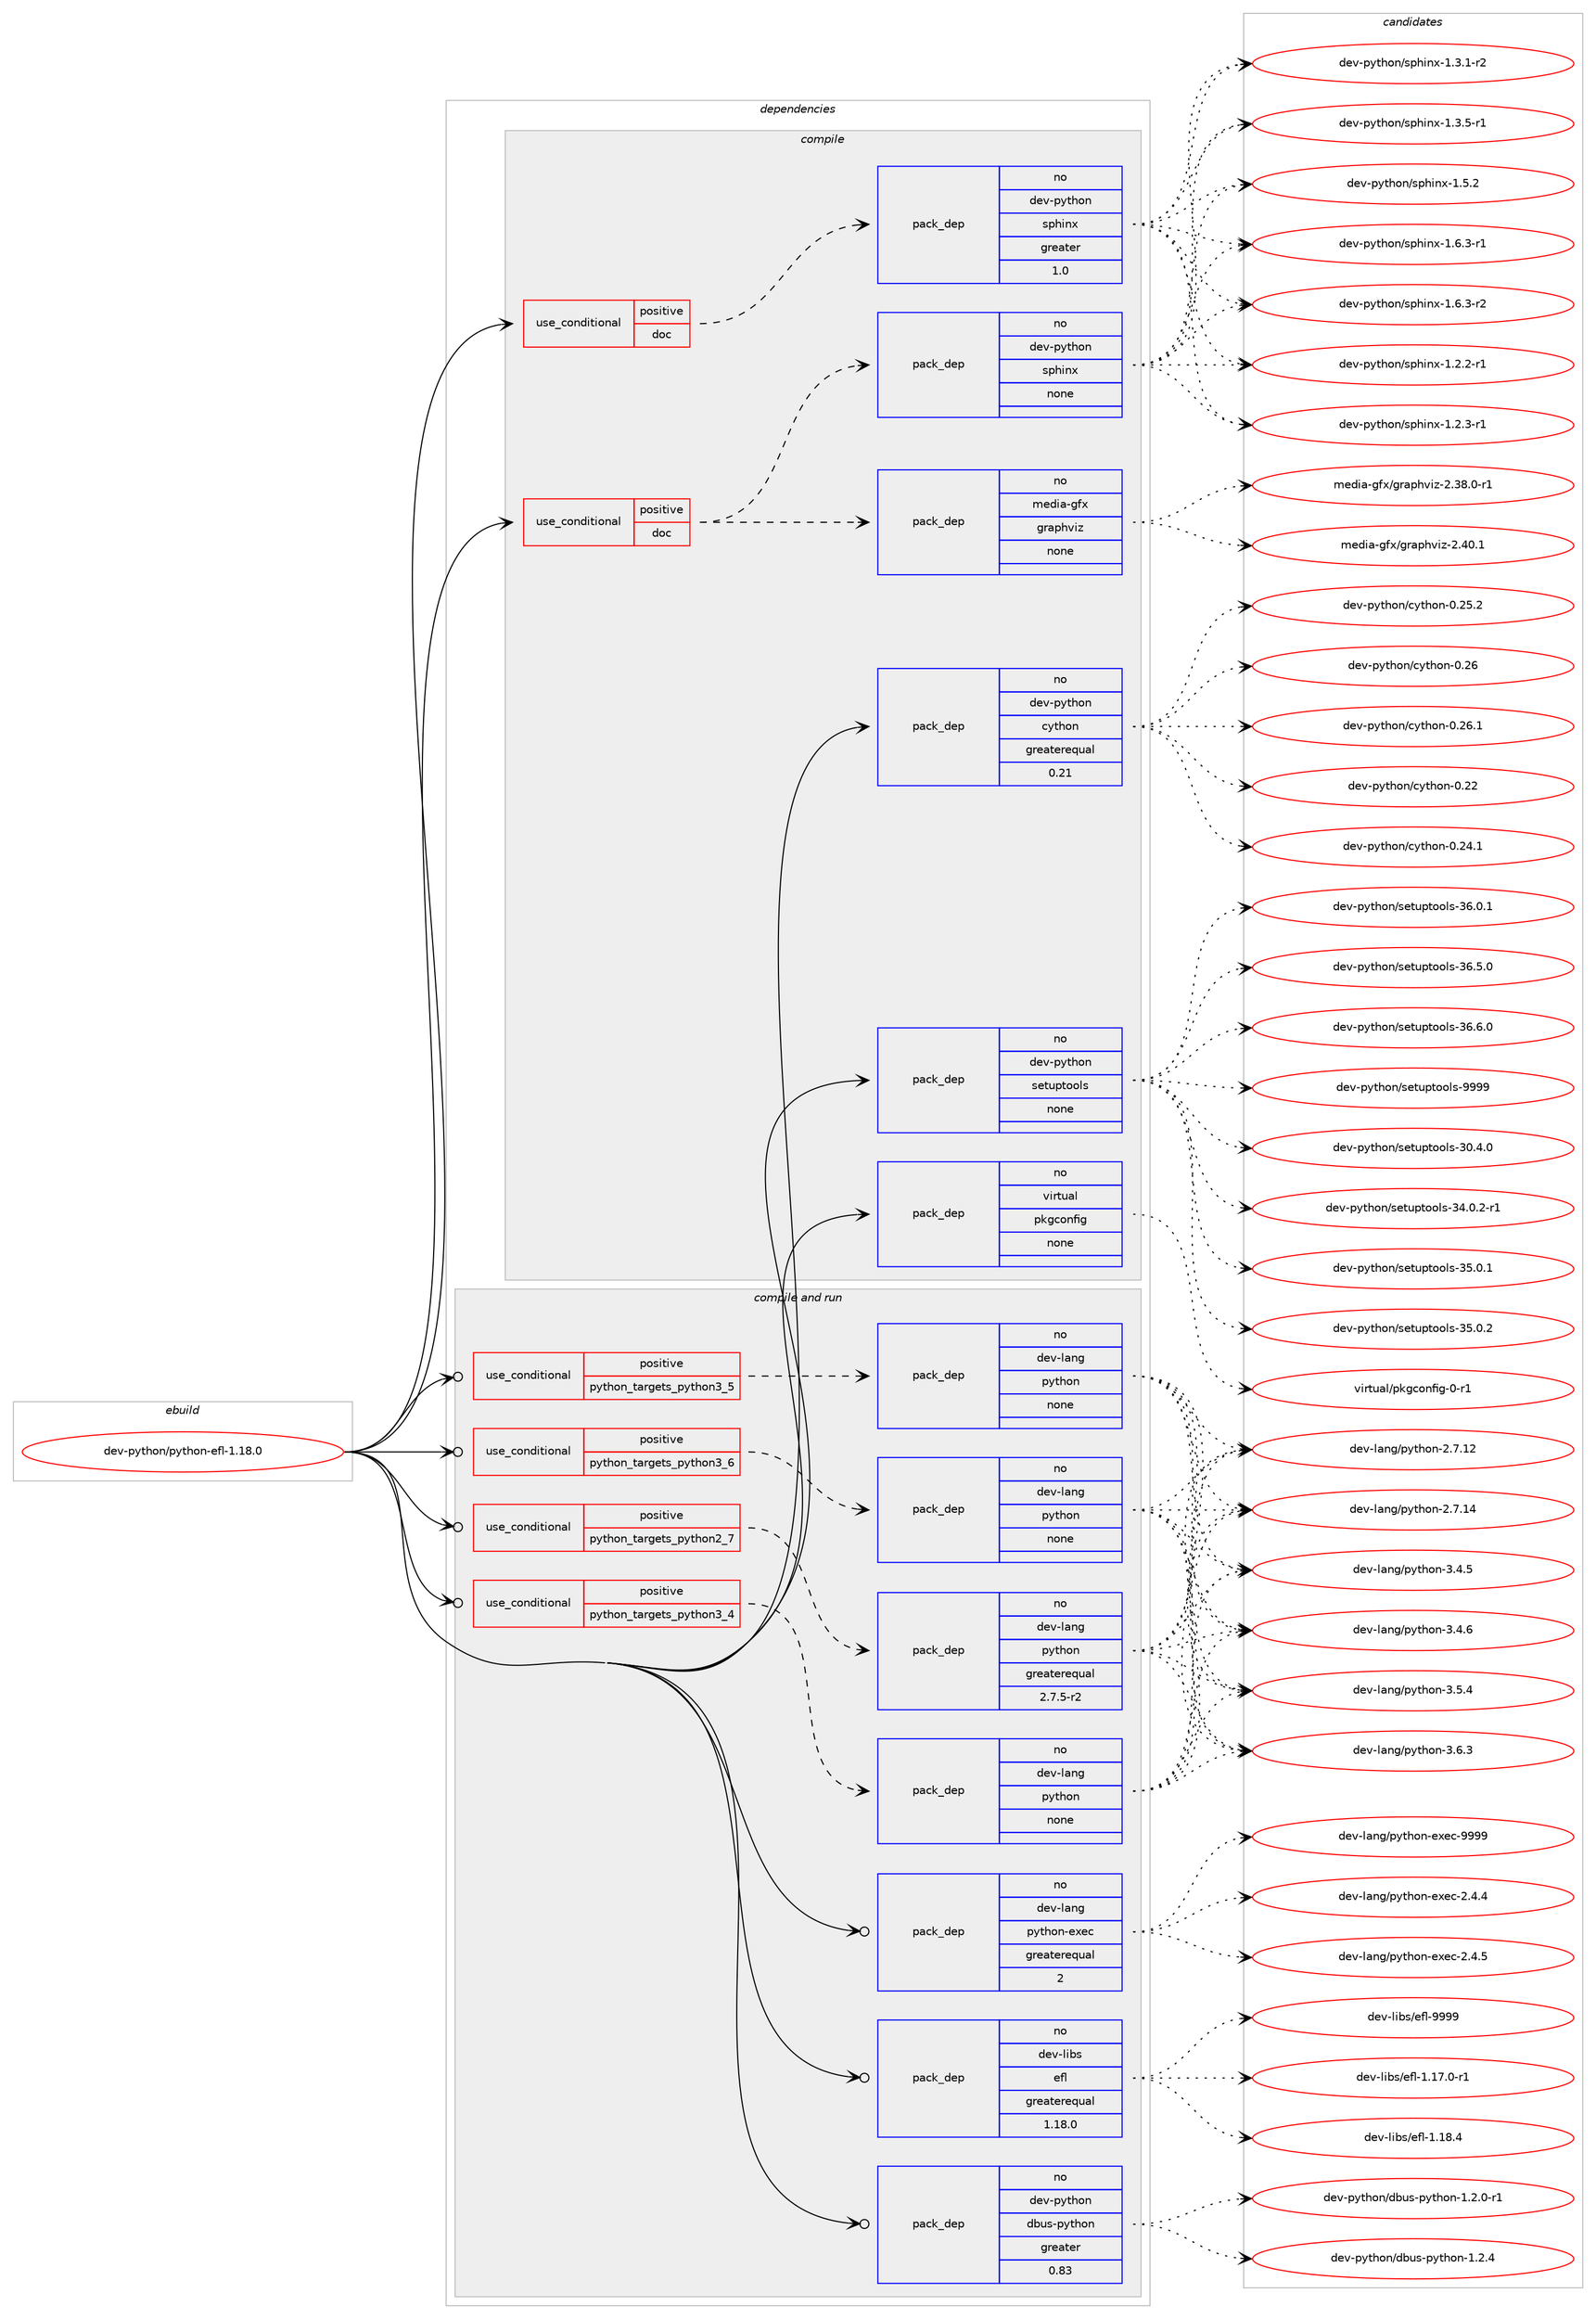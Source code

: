 digraph prolog {

# *************
# Graph options
# *************

newrank=true;
concentrate=true;
compound=true;
graph [rankdir=LR,fontname=Helvetica,fontsize=10,ranksep=1.5];#, ranksep=2.5, nodesep=0.2];
edge  [arrowhead=vee];
node  [fontname=Helvetica,fontsize=10];

# **********
# The ebuild
# **********

subgraph cluster_leftcol {
color=gray;
rank=same;
label=<<i>ebuild</i>>;
id [label="dev-python/python-efl-1.18.0", color=red, width=4, href="../dev-python/python-efl-1.18.0.svg"];
}

# ****************
# The dependencies
# ****************

subgraph cluster_midcol {
color=gray;
label=<<i>dependencies</i>>;
subgraph cluster_compile {
fillcolor="#eeeeee";
style=filled;
label=<<i>compile</i>>;
subgraph cond39972 {
dependency181281 [label=<<TABLE BORDER="0" CELLBORDER="1" CELLSPACING="0" CELLPADDING="4"><TR><TD ROWSPAN="3" CELLPADDING="10">use_conditional</TD></TR><TR><TD>positive</TD></TR><TR><TD>doc</TD></TR></TABLE>>, shape=none, color=red];
subgraph pack137361 {
dependency181282 [label=<<TABLE BORDER="0" CELLBORDER="1" CELLSPACING="0" CELLPADDING="4" WIDTH="220"><TR><TD ROWSPAN="6" CELLPADDING="30">pack_dep</TD></TR><TR><TD WIDTH="110">no</TD></TR><TR><TD>dev-python</TD></TR><TR><TD>sphinx</TD></TR><TR><TD>greater</TD></TR><TR><TD>1.0</TD></TR></TABLE>>, shape=none, color=blue];
}
dependency181281:e -> dependency181282:w [weight=20,style="dashed",arrowhead="vee"];
}
id:e -> dependency181281:w [weight=20,style="solid",arrowhead="vee"];
subgraph cond39973 {
dependency181283 [label=<<TABLE BORDER="0" CELLBORDER="1" CELLSPACING="0" CELLPADDING="4"><TR><TD ROWSPAN="3" CELLPADDING="10">use_conditional</TD></TR><TR><TD>positive</TD></TR><TR><TD>doc</TD></TR></TABLE>>, shape=none, color=red];
subgraph pack137362 {
dependency181284 [label=<<TABLE BORDER="0" CELLBORDER="1" CELLSPACING="0" CELLPADDING="4" WIDTH="220"><TR><TD ROWSPAN="6" CELLPADDING="30">pack_dep</TD></TR><TR><TD WIDTH="110">no</TD></TR><TR><TD>media-gfx</TD></TR><TR><TD>graphviz</TD></TR><TR><TD>none</TD></TR><TR><TD></TD></TR></TABLE>>, shape=none, color=blue];
}
dependency181283:e -> dependency181284:w [weight=20,style="dashed",arrowhead="vee"];
subgraph pack137363 {
dependency181285 [label=<<TABLE BORDER="0" CELLBORDER="1" CELLSPACING="0" CELLPADDING="4" WIDTH="220"><TR><TD ROWSPAN="6" CELLPADDING="30">pack_dep</TD></TR><TR><TD WIDTH="110">no</TD></TR><TR><TD>dev-python</TD></TR><TR><TD>sphinx</TD></TR><TR><TD>none</TD></TR><TR><TD></TD></TR></TABLE>>, shape=none, color=blue];
}
dependency181283:e -> dependency181285:w [weight=20,style="dashed",arrowhead="vee"];
}
id:e -> dependency181283:w [weight=20,style="solid",arrowhead="vee"];
subgraph pack137364 {
dependency181286 [label=<<TABLE BORDER="0" CELLBORDER="1" CELLSPACING="0" CELLPADDING="4" WIDTH="220"><TR><TD ROWSPAN="6" CELLPADDING="30">pack_dep</TD></TR><TR><TD WIDTH="110">no</TD></TR><TR><TD>dev-python</TD></TR><TR><TD>cython</TD></TR><TR><TD>greaterequal</TD></TR><TR><TD>0.21</TD></TR></TABLE>>, shape=none, color=blue];
}
id:e -> dependency181286:w [weight=20,style="solid",arrowhead="vee"];
subgraph pack137365 {
dependency181287 [label=<<TABLE BORDER="0" CELLBORDER="1" CELLSPACING="0" CELLPADDING="4" WIDTH="220"><TR><TD ROWSPAN="6" CELLPADDING="30">pack_dep</TD></TR><TR><TD WIDTH="110">no</TD></TR><TR><TD>dev-python</TD></TR><TR><TD>setuptools</TD></TR><TR><TD>none</TD></TR><TR><TD></TD></TR></TABLE>>, shape=none, color=blue];
}
id:e -> dependency181287:w [weight=20,style="solid",arrowhead="vee"];
subgraph pack137366 {
dependency181288 [label=<<TABLE BORDER="0" CELLBORDER="1" CELLSPACING="0" CELLPADDING="4" WIDTH="220"><TR><TD ROWSPAN="6" CELLPADDING="30">pack_dep</TD></TR><TR><TD WIDTH="110">no</TD></TR><TR><TD>virtual</TD></TR><TR><TD>pkgconfig</TD></TR><TR><TD>none</TD></TR><TR><TD></TD></TR></TABLE>>, shape=none, color=blue];
}
id:e -> dependency181288:w [weight=20,style="solid",arrowhead="vee"];
}
subgraph cluster_compileandrun {
fillcolor="#eeeeee";
style=filled;
label=<<i>compile and run</i>>;
subgraph cond39974 {
dependency181289 [label=<<TABLE BORDER="0" CELLBORDER="1" CELLSPACING="0" CELLPADDING="4"><TR><TD ROWSPAN="3" CELLPADDING="10">use_conditional</TD></TR><TR><TD>positive</TD></TR><TR><TD>python_targets_python2_7</TD></TR></TABLE>>, shape=none, color=red];
subgraph pack137367 {
dependency181290 [label=<<TABLE BORDER="0" CELLBORDER="1" CELLSPACING="0" CELLPADDING="4" WIDTH="220"><TR><TD ROWSPAN="6" CELLPADDING="30">pack_dep</TD></TR><TR><TD WIDTH="110">no</TD></TR><TR><TD>dev-lang</TD></TR><TR><TD>python</TD></TR><TR><TD>greaterequal</TD></TR><TR><TD>2.7.5-r2</TD></TR></TABLE>>, shape=none, color=blue];
}
dependency181289:e -> dependency181290:w [weight=20,style="dashed",arrowhead="vee"];
}
id:e -> dependency181289:w [weight=20,style="solid",arrowhead="odotvee"];
subgraph cond39975 {
dependency181291 [label=<<TABLE BORDER="0" CELLBORDER="1" CELLSPACING="0" CELLPADDING="4"><TR><TD ROWSPAN="3" CELLPADDING="10">use_conditional</TD></TR><TR><TD>positive</TD></TR><TR><TD>python_targets_python3_4</TD></TR></TABLE>>, shape=none, color=red];
subgraph pack137368 {
dependency181292 [label=<<TABLE BORDER="0" CELLBORDER="1" CELLSPACING="0" CELLPADDING="4" WIDTH="220"><TR><TD ROWSPAN="6" CELLPADDING="30">pack_dep</TD></TR><TR><TD WIDTH="110">no</TD></TR><TR><TD>dev-lang</TD></TR><TR><TD>python</TD></TR><TR><TD>none</TD></TR><TR><TD></TD></TR></TABLE>>, shape=none, color=blue];
}
dependency181291:e -> dependency181292:w [weight=20,style="dashed",arrowhead="vee"];
}
id:e -> dependency181291:w [weight=20,style="solid",arrowhead="odotvee"];
subgraph cond39976 {
dependency181293 [label=<<TABLE BORDER="0" CELLBORDER="1" CELLSPACING="0" CELLPADDING="4"><TR><TD ROWSPAN="3" CELLPADDING="10">use_conditional</TD></TR><TR><TD>positive</TD></TR><TR><TD>python_targets_python3_5</TD></TR></TABLE>>, shape=none, color=red];
subgraph pack137369 {
dependency181294 [label=<<TABLE BORDER="0" CELLBORDER="1" CELLSPACING="0" CELLPADDING="4" WIDTH="220"><TR><TD ROWSPAN="6" CELLPADDING="30">pack_dep</TD></TR><TR><TD WIDTH="110">no</TD></TR><TR><TD>dev-lang</TD></TR><TR><TD>python</TD></TR><TR><TD>none</TD></TR><TR><TD></TD></TR></TABLE>>, shape=none, color=blue];
}
dependency181293:e -> dependency181294:w [weight=20,style="dashed",arrowhead="vee"];
}
id:e -> dependency181293:w [weight=20,style="solid",arrowhead="odotvee"];
subgraph cond39977 {
dependency181295 [label=<<TABLE BORDER="0" CELLBORDER="1" CELLSPACING="0" CELLPADDING="4"><TR><TD ROWSPAN="3" CELLPADDING="10">use_conditional</TD></TR><TR><TD>positive</TD></TR><TR><TD>python_targets_python3_6</TD></TR></TABLE>>, shape=none, color=red];
subgraph pack137370 {
dependency181296 [label=<<TABLE BORDER="0" CELLBORDER="1" CELLSPACING="0" CELLPADDING="4" WIDTH="220"><TR><TD ROWSPAN="6" CELLPADDING="30">pack_dep</TD></TR><TR><TD WIDTH="110">no</TD></TR><TR><TD>dev-lang</TD></TR><TR><TD>python</TD></TR><TR><TD>none</TD></TR><TR><TD></TD></TR></TABLE>>, shape=none, color=blue];
}
dependency181295:e -> dependency181296:w [weight=20,style="dashed",arrowhead="vee"];
}
id:e -> dependency181295:w [weight=20,style="solid",arrowhead="odotvee"];
subgraph pack137371 {
dependency181297 [label=<<TABLE BORDER="0" CELLBORDER="1" CELLSPACING="0" CELLPADDING="4" WIDTH="220"><TR><TD ROWSPAN="6" CELLPADDING="30">pack_dep</TD></TR><TR><TD WIDTH="110">no</TD></TR><TR><TD>dev-lang</TD></TR><TR><TD>python-exec</TD></TR><TR><TD>greaterequal</TD></TR><TR><TD>2</TD></TR></TABLE>>, shape=none, color=blue];
}
id:e -> dependency181297:w [weight=20,style="solid",arrowhead="odotvee"];
subgraph pack137372 {
dependency181298 [label=<<TABLE BORDER="0" CELLBORDER="1" CELLSPACING="0" CELLPADDING="4" WIDTH="220"><TR><TD ROWSPAN="6" CELLPADDING="30">pack_dep</TD></TR><TR><TD WIDTH="110">no</TD></TR><TR><TD>dev-libs</TD></TR><TR><TD>efl</TD></TR><TR><TD>greaterequal</TD></TR><TR><TD>1.18.0</TD></TR></TABLE>>, shape=none, color=blue];
}
id:e -> dependency181298:w [weight=20,style="solid",arrowhead="odotvee"];
subgraph pack137373 {
dependency181299 [label=<<TABLE BORDER="0" CELLBORDER="1" CELLSPACING="0" CELLPADDING="4" WIDTH="220"><TR><TD ROWSPAN="6" CELLPADDING="30">pack_dep</TD></TR><TR><TD WIDTH="110">no</TD></TR><TR><TD>dev-python</TD></TR><TR><TD>dbus-python</TD></TR><TR><TD>greater</TD></TR><TR><TD>0.83</TD></TR></TABLE>>, shape=none, color=blue];
}
id:e -> dependency181299:w [weight=20,style="solid",arrowhead="odotvee"];
}
subgraph cluster_run {
fillcolor="#eeeeee";
style=filled;
label=<<i>run</i>>;
}
}

# **************
# The candidates
# **************

subgraph cluster_choices {
rank=same;
color=gray;
label=<<i>candidates</i>>;

subgraph choice137361 {
color=black;
nodesep=1;
choice10010111845112121116104111110471151121041051101204549465046504511449 [label="dev-python/sphinx-1.2.2-r1", color=red, width=4,href="../dev-python/sphinx-1.2.2-r1.svg"];
choice10010111845112121116104111110471151121041051101204549465046514511449 [label="dev-python/sphinx-1.2.3-r1", color=red, width=4,href="../dev-python/sphinx-1.2.3-r1.svg"];
choice10010111845112121116104111110471151121041051101204549465146494511450 [label="dev-python/sphinx-1.3.1-r2", color=red, width=4,href="../dev-python/sphinx-1.3.1-r2.svg"];
choice10010111845112121116104111110471151121041051101204549465146534511449 [label="dev-python/sphinx-1.3.5-r1", color=red, width=4,href="../dev-python/sphinx-1.3.5-r1.svg"];
choice1001011184511212111610411111047115112104105110120454946534650 [label="dev-python/sphinx-1.5.2", color=red, width=4,href="../dev-python/sphinx-1.5.2.svg"];
choice10010111845112121116104111110471151121041051101204549465446514511449 [label="dev-python/sphinx-1.6.3-r1", color=red, width=4,href="../dev-python/sphinx-1.6.3-r1.svg"];
choice10010111845112121116104111110471151121041051101204549465446514511450 [label="dev-python/sphinx-1.6.3-r2", color=red, width=4,href="../dev-python/sphinx-1.6.3-r2.svg"];
dependency181282:e -> choice10010111845112121116104111110471151121041051101204549465046504511449:w [style=dotted,weight="100"];
dependency181282:e -> choice10010111845112121116104111110471151121041051101204549465046514511449:w [style=dotted,weight="100"];
dependency181282:e -> choice10010111845112121116104111110471151121041051101204549465146494511450:w [style=dotted,weight="100"];
dependency181282:e -> choice10010111845112121116104111110471151121041051101204549465146534511449:w [style=dotted,weight="100"];
dependency181282:e -> choice1001011184511212111610411111047115112104105110120454946534650:w [style=dotted,weight="100"];
dependency181282:e -> choice10010111845112121116104111110471151121041051101204549465446514511449:w [style=dotted,weight="100"];
dependency181282:e -> choice10010111845112121116104111110471151121041051101204549465446514511450:w [style=dotted,weight="100"];
}
subgraph choice137362 {
color=black;
nodesep=1;
choice10910110010597451031021204710311497112104118105122455046515646484511449 [label="media-gfx/graphviz-2.38.0-r1", color=red, width=4,href="../media-gfx/graphviz-2.38.0-r1.svg"];
choice1091011001059745103102120471031149711210411810512245504652484649 [label="media-gfx/graphviz-2.40.1", color=red, width=4,href="../media-gfx/graphviz-2.40.1.svg"];
dependency181284:e -> choice10910110010597451031021204710311497112104118105122455046515646484511449:w [style=dotted,weight="100"];
dependency181284:e -> choice1091011001059745103102120471031149711210411810512245504652484649:w [style=dotted,weight="100"];
}
subgraph choice137363 {
color=black;
nodesep=1;
choice10010111845112121116104111110471151121041051101204549465046504511449 [label="dev-python/sphinx-1.2.2-r1", color=red, width=4,href="../dev-python/sphinx-1.2.2-r1.svg"];
choice10010111845112121116104111110471151121041051101204549465046514511449 [label="dev-python/sphinx-1.2.3-r1", color=red, width=4,href="../dev-python/sphinx-1.2.3-r1.svg"];
choice10010111845112121116104111110471151121041051101204549465146494511450 [label="dev-python/sphinx-1.3.1-r2", color=red, width=4,href="../dev-python/sphinx-1.3.1-r2.svg"];
choice10010111845112121116104111110471151121041051101204549465146534511449 [label="dev-python/sphinx-1.3.5-r1", color=red, width=4,href="../dev-python/sphinx-1.3.5-r1.svg"];
choice1001011184511212111610411111047115112104105110120454946534650 [label="dev-python/sphinx-1.5.2", color=red, width=4,href="../dev-python/sphinx-1.5.2.svg"];
choice10010111845112121116104111110471151121041051101204549465446514511449 [label="dev-python/sphinx-1.6.3-r1", color=red, width=4,href="../dev-python/sphinx-1.6.3-r1.svg"];
choice10010111845112121116104111110471151121041051101204549465446514511450 [label="dev-python/sphinx-1.6.3-r2", color=red, width=4,href="../dev-python/sphinx-1.6.3-r2.svg"];
dependency181285:e -> choice10010111845112121116104111110471151121041051101204549465046504511449:w [style=dotted,weight="100"];
dependency181285:e -> choice10010111845112121116104111110471151121041051101204549465046514511449:w [style=dotted,weight="100"];
dependency181285:e -> choice10010111845112121116104111110471151121041051101204549465146494511450:w [style=dotted,weight="100"];
dependency181285:e -> choice10010111845112121116104111110471151121041051101204549465146534511449:w [style=dotted,weight="100"];
dependency181285:e -> choice1001011184511212111610411111047115112104105110120454946534650:w [style=dotted,weight="100"];
dependency181285:e -> choice10010111845112121116104111110471151121041051101204549465446514511449:w [style=dotted,weight="100"];
dependency181285:e -> choice10010111845112121116104111110471151121041051101204549465446514511450:w [style=dotted,weight="100"];
}
subgraph choice137364 {
color=black;
nodesep=1;
choice1001011184511212111610411111047991211161041111104548465050 [label="dev-python/cython-0.22", color=red, width=4,href="../dev-python/cython-0.22.svg"];
choice10010111845112121116104111110479912111610411111045484650524649 [label="dev-python/cython-0.24.1", color=red, width=4,href="../dev-python/cython-0.24.1.svg"];
choice10010111845112121116104111110479912111610411111045484650534650 [label="dev-python/cython-0.25.2", color=red, width=4,href="../dev-python/cython-0.25.2.svg"];
choice1001011184511212111610411111047991211161041111104548465054 [label="dev-python/cython-0.26", color=red, width=4,href="../dev-python/cython-0.26.svg"];
choice10010111845112121116104111110479912111610411111045484650544649 [label="dev-python/cython-0.26.1", color=red, width=4,href="../dev-python/cython-0.26.1.svg"];
dependency181286:e -> choice1001011184511212111610411111047991211161041111104548465050:w [style=dotted,weight="100"];
dependency181286:e -> choice10010111845112121116104111110479912111610411111045484650524649:w [style=dotted,weight="100"];
dependency181286:e -> choice10010111845112121116104111110479912111610411111045484650534650:w [style=dotted,weight="100"];
dependency181286:e -> choice1001011184511212111610411111047991211161041111104548465054:w [style=dotted,weight="100"];
dependency181286:e -> choice10010111845112121116104111110479912111610411111045484650544649:w [style=dotted,weight="100"];
}
subgraph choice137365 {
color=black;
nodesep=1;
choice100101118451121211161041111104711510111611711211611111110811545514846524648 [label="dev-python/setuptools-30.4.0", color=red, width=4,href="../dev-python/setuptools-30.4.0.svg"];
choice1001011184511212111610411111047115101116117112116111111108115455152464846504511449 [label="dev-python/setuptools-34.0.2-r1", color=red, width=4,href="../dev-python/setuptools-34.0.2-r1.svg"];
choice100101118451121211161041111104711510111611711211611111110811545515346484649 [label="dev-python/setuptools-35.0.1", color=red, width=4,href="../dev-python/setuptools-35.0.1.svg"];
choice100101118451121211161041111104711510111611711211611111110811545515346484650 [label="dev-python/setuptools-35.0.2", color=red, width=4,href="../dev-python/setuptools-35.0.2.svg"];
choice100101118451121211161041111104711510111611711211611111110811545515446484649 [label="dev-python/setuptools-36.0.1", color=red, width=4,href="../dev-python/setuptools-36.0.1.svg"];
choice100101118451121211161041111104711510111611711211611111110811545515446534648 [label="dev-python/setuptools-36.5.0", color=red, width=4,href="../dev-python/setuptools-36.5.0.svg"];
choice100101118451121211161041111104711510111611711211611111110811545515446544648 [label="dev-python/setuptools-36.6.0", color=red, width=4,href="../dev-python/setuptools-36.6.0.svg"];
choice10010111845112121116104111110471151011161171121161111111081154557575757 [label="dev-python/setuptools-9999", color=red, width=4,href="../dev-python/setuptools-9999.svg"];
dependency181287:e -> choice100101118451121211161041111104711510111611711211611111110811545514846524648:w [style=dotted,weight="100"];
dependency181287:e -> choice1001011184511212111610411111047115101116117112116111111108115455152464846504511449:w [style=dotted,weight="100"];
dependency181287:e -> choice100101118451121211161041111104711510111611711211611111110811545515346484649:w [style=dotted,weight="100"];
dependency181287:e -> choice100101118451121211161041111104711510111611711211611111110811545515346484650:w [style=dotted,weight="100"];
dependency181287:e -> choice100101118451121211161041111104711510111611711211611111110811545515446484649:w [style=dotted,weight="100"];
dependency181287:e -> choice100101118451121211161041111104711510111611711211611111110811545515446534648:w [style=dotted,weight="100"];
dependency181287:e -> choice100101118451121211161041111104711510111611711211611111110811545515446544648:w [style=dotted,weight="100"];
dependency181287:e -> choice10010111845112121116104111110471151011161171121161111111081154557575757:w [style=dotted,weight="100"];
}
subgraph choice137366 {
color=black;
nodesep=1;
choice11810511411611797108471121071039911111010210510345484511449 [label="virtual/pkgconfig-0-r1", color=red, width=4,href="../virtual/pkgconfig-0-r1.svg"];
dependency181288:e -> choice11810511411611797108471121071039911111010210510345484511449:w [style=dotted,weight="100"];
}
subgraph choice137367 {
color=black;
nodesep=1;
choice10010111845108971101034711212111610411111045504655464950 [label="dev-lang/python-2.7.12", color=red, width=4,href="../dev-lang/python-2.7.12.svg"];
choice10010111845108971101034711212111610411111045504655464952 [label="dev-lang/python-2.7.14", color=red, width=4,href="../dev-lang/python-2.7.14.svg"];
choice100101118451089711010347112121116104111110455146524653 [label="dev-lang/python-3.4.5", color=red, width=4,href="../dev-lang/python-3.4.5.svg"];
choice100101118451089711010347112121116104111110455146524654 [label="dev-lang/python-3.4.6", color=red, width=4,href="../dev-lang/python-3.4.6.svg"];
choice100101118451089711010347112121116104111110455146534652 [label="dev-lang/python-3.5.4", color=red, width=4,href="../dev-lang/python-3.5.4.svg"];
choice100101118451089711010347112121116104111110455146544651 [label="dev-lang/python-3.6.3", color=red, width=4,href="../dev-lang/python-3.6.3.svg"];
dependency181290:e -> choice10010111845108971101034711212111610411111045504655464950:w [style=dotted,weight="100"];
dependency181290:e -> choice10010111845108971101034711212111610411111045504655464952:w [style=dotted,weight="100"];
dependency181290:e -> choice100101118451089711010347112121116104111110455146524653:w [style=dotted,weight="100"];
dependency181290:e -> choice100101118451089711010347112121116104111110455146524654:w [style=dotted,weight="100"];
dependency181290:e -> choice100101118451089711010347112121116104111110455146534652:w [style=dotted,weight="100"];
dependency181290:e -> choice100101118451089711010347112121116104111110455146544651:w [style=dotted,weight="100"];
}
subgraph choice137368 {
color=black;
nodesep=1;
choice10010111845108971101034711212111610411111045504655464950 [label="dev-lang/python-2.7.12", color=red, width=4,href="../dev-lang/python-2.7.12.svg"];
choice10010111845108971101034711212111610411111045504655464952 [label="dev-lang/python-2.7.14", color=red, width=4,href="../dev-lang/python-2.7.14.svg"];
choice100101118451089711010347112121116104111110455146524653 [label="dev-lang/python-3.4.5", color=red, width=4,href="../dev-lang/python-3.4.5.svg"];
choice100101118451089711010347112121116104111110455146524654 [label="dev-lang/python-3.4.6", color=red, width=4,href="../dev-lang/python-3.4.6.svg"];
choice100101118451089711010347112121116104111110455146534652 [label="dev-lang/python-3.5.4", color=red, width=4,href="../dev-lang/python-3.5.4.svg"];
choice100101118451089711010347112121116104111110455146544651 [label="dev-lang/python-3.6.3", color=red, width=4,href="../dev-lang/python-3.6.3.svg"];
dependency181292:e -> choice10010111845108971101034711212111610411111045504655464950:w [style=dotted,weight="100"];
dependency181292:e -> choice10010111845108971101034711212111610411111045504655464952:w [style=dotted,weight="100"];
dependency181292:e -> choice100101118451089711010347112121116104111110455146524653:w [style=dotted,weight="100"];
dependency181292:e -> choice100101118451089711010347112121116104111110455146524654:w [style=dotted,weight="100"];
dependency181292:e -> choice100101118451089711010347112121116104111110455146534652:w [style=dotted,weight="100"];
dependency181292:e -> choice100101118451089711010347112121116104111110455146544651:w [style=dotted,weight="100"];
}
subgraph choice137369 {
color=black;
nodesep=1;
choice10010111845108971101034711212111610411111045504655464950 [label="dev-lang/python-2.7.12", color=red, width=4,href="../dev-lang/python-2.7.12.svg"];
choice10010111845108971101034711212111610411111045504655464952 [label="dev-lang/python-2.7.14", color=red, width=4,href="../dev-lang/python-2.7.14.svg"];
choice100101118451089711010347112121116104111110455146524653 [label="dev-lang/python-3.4.5", color=red, width=4,href="../dev-lang/python-3.4.5.svg"];
choice100101118451089711010347112121116104111110455146524654 [label="dev-lang/python-3.4.6", color=red, width=4,href="../dev-lang/python-3.4.6.svg"];
choice100101118451089711010347112121116104111110455146534652 [label="dev-lang/python-3.5.4", color=red, width=4,href="../dev-lang/python-3.5.4.svg"];
choice100101118451089711010347112121116104111110455146544651 [label="dev-lang/python-3.6.3", color=red, width=4,href="../dev-lang/python-3.6.3.svg"];
dependency181294:e -> choice10010111845108971101034711212111610411111045504655464950:w [style=dotted,weight="100"];
dependency181294:e -> choice10010111845108971101034711212111610411111045504655464952:w [style=dotted,weight="100"];
dependency181294:e -> choice100101118451089711010347112121116104111110455146524653:w [style=dotted,weight="100"];
dependency181294:e -> choice100101118451089711010347112121116104111110455146524654:w [style=dotted,weight="100"];
dependency181294:e -> choice100101118451089711010347112121116104111110455146534652:w [style=dotted,weight="100"];
dependency181294:e -> choice100101118451089711010347112121116104111110455146544651:w [style=dotted,weight="100"];
}
subgraph choice137370 {
color=black;
nodesep=1;
choice10010111845108971101034711212111610411111045504655464950 [label="dev-lang/python-2.7.12", color=red, width=4,href="../dev-lang/python-2.7.12.svg"];
choice10010111845108971101034711212111610411111045504655464952 [label="dev-lang/python-2.7.14", color=red, width=4,href="../dev-lang/python-2.7.14.svg"];
choice100101118451089711010347112121116104111110455146524653 [label="dev-lang/python-3.4.5", color=red, width=4,href="../dev-lang/python-3.4.5.svg"];
choice100101118451089711010347112121116104111110455146524654 [label="dev-lang/python-3.4.6", color=red, width=4,href="../dev-lang/python-3.4.6.svg"];
choice100101118451089711010347112121116104111110455146534652 [label="dev-lang/python-3.5.4", color=red, width=4,href="../dev-lang/python-3.5.4.svg"];
choice100101118451089711010347112121116104111110455146544651 [label="dev-lang/python-3.6.3", color=red, width=4,href="../dev-lang/python-3.6.3.svg"];
dependency181296:e -> choice10010111845108971101034711212111610411111045504655464950:w [style=dotted,weight="100"];
dependency181296:e -> choice10010111845108971101034711212111610411111045504655464952:w [style=dotted,weight="100"];
dependency181296:e -> choice100101118451089711010347112121116104111110455146524653:w [style=dotted,weight="100"];
dependency181296:e -> choice100101118451089711010347112121116104111110455146524654:w [style=dotted,weight="100"];
dependency181296:e -> choice100101118451089711010347112121116104111110455146534652:w [style=dotted,weight="100"];
dependency181296:e -> choice100101118451089711010347112121116104111110455146544651:w [style=dotted,weight="100"];
}
subgraph choice137371 {
color=black;
nodesep=1;
choice1001011184510897110103471121211161041111104510112010199455046524652 [label="dev-lang/python-exec-2.4.4", color=red, width=4,href="../dev-lang/python-exec-2.4.4.svg"];
choice1001011184510897110103471121211161041111104510112010199455046524653 [label="dev-lang/python-exec-2.4.5", color=red, width=4,href="../dev-lang/python-exec-2.4.5.svg"];
choice10010111845108971101034711212111610411111045101120101994557575757 [label="dev-lang/python-exec-9999", color=red, width=4,href="../dev-lang/python-exec-9999.svg"];
dependency181297:e -> choice1001011184510897110103471121211161041111104510112010199455046524652:w [style=dotted,weight="100"];
dependency181297:e -> choice1001011184510897110103471121211161041111104510112010199455046524653:w [style=dotted,weight="100"];
dependency181297:e -> choice10010111845108971101034711212111610411111045101120101994557575757:w [style=dotted,weight="100"];
}
subgraph choice137372 {
color=black;
nodesep=1;
choice100101118451081059811547101102108454946495546484511449 [label="dev-libs/efl-1.17.0-r1", color=red, width=4,href="../dev-libs/efl-1.17.0-r1.svg"];
choice10010111845108105981154710110210845494649564652 [label="dev-libs/efl-1.18.4", color=red, width=4,href="../dev-libs/efl-1.18.4.svg"];
choice1001011184510810598115471011021084557575757 [label="dev-libs/efl-9999", color=red, width=4,href="../dev-libs/efl-9999.svg"];
dependency181298:e -> choice100101118451081059811547101102108454946495546484511449:w [style=dotted,weight="100"];
dependency181298:e -> choice10010111845108105981154710110210845494649564652:w [style=dotted,weight="100"];
dependency181298:e -> choice1001011184510810598115471011021084557575757:w [style=dotted,weight="100"];
}
subgraph choice137373 {
color=black;
nodesep=1;
choice100101118451121211161041111104710098117115451121211161041111104549465046484511449 [label="dev-python/dbus-python-1.2.0-r1", color=red, width=4,href="../dev-python/dbus-python-1.2.0-r1.svg"];
choice10010111845112121116104111110471009811711545112121116104111110454946504652 [label="dev-python/dbus-python-1.2.4", color=red, width=4,href="../dev-python/dbus-python-1.2.4.svg"];
dependency181299:e -> choice100101118451121211161041111104710098117115451121211161041111104549465046484511449:w [style=dotted,weight="100"];
dependency181299:e -> choice10010111845112121116104111110471009811711545112121116104111110454946504652:w [style=dotted,weight="100"];
}
}

}
